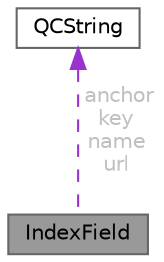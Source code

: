 digraph "IndexField"
{
 // INTERACTIVE_SVG=YES
 // LATEX_PDF_SIZE
  bgcolor="transparent";
  edge [fontname=Helvetica,fontsize=10,labelfontname=Helvetica,labelfontsize=10];
  node [fontname=Helvetica,fontsize=10,shape=box,height=0.2,width=0.4];
  Node1 [label="IndexField",height=0.2,width=0.4,color="gray40", fillcolor="grey60", style="filled", fontcolor="black",tooltip="Class representing a field in the HTML help index."];
  Node2 -> Node1 [dir="back",color="darkorchid3",style="dashed",label=" anchor\nkey\nname\nurl",fontcolor="grey" ];
  Node2 [label="QCString",height=0.2,width=0.4,color="gray40", fillcolor="white", style="filled",URL="$d9/d45/class_q_c_string.html",tooltip="This is an alternative implementation of QCString."];
}
